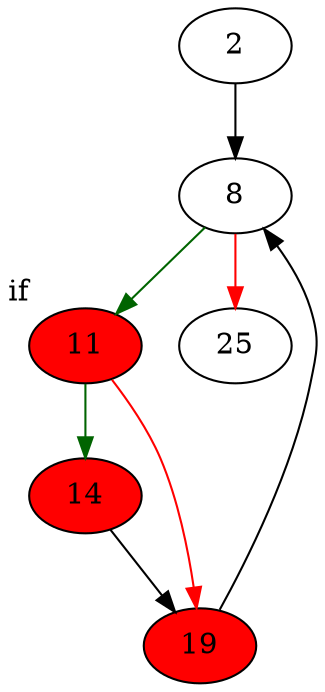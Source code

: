 strict digraph "main" {
	// Node definitions.
	2 [entry=true];
	8;
	11 [
		fillcolor=red
		style=filled
		xlabel="if"
	];
	25;
	14 [
		fillcolor=red
		style=filled
	];
	19 [
		fillcolor=red
		style=filled
	];

	// Edge definitions.
	2 -> 8;
	8 -> 11 [
		color=darkgreen
	];
	8 -> 25 [
		color=red
	];
	11 -> 14 [
		color=darkgreen
	];
	11 -> 19 [
		color=red
	];
	14 -> 19;
	19 -> 8;
}
